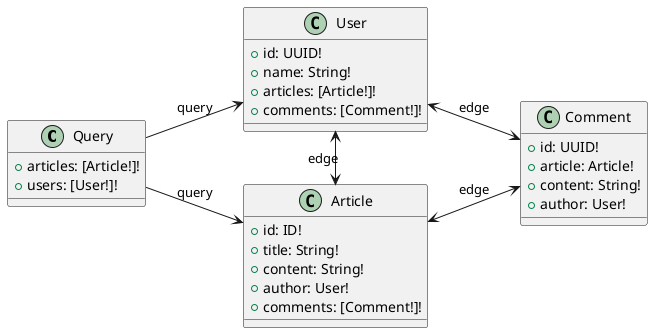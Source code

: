 @startuml
left to right direction

class Query {
    +articles: [Article!]!
    +users: [User!]!
}

class Article {
  +id: ID!
  +title: String!
  +content: String!
  +author: User!
  +comments: [Comment!]!
}

class User {
  +id: UUID!
  +name: String!
  +articles: [Article!]!
  +comments: [Comment!]!
}

class Comment {
  +id: UUID!
  +article: Article!
  +content: String!
  +author: User!
}

Query --> Article: query
Query --> User: query

User <-> Article : edge
User <--> Comment : edge
Article <--> Comment: edge
@enduml

